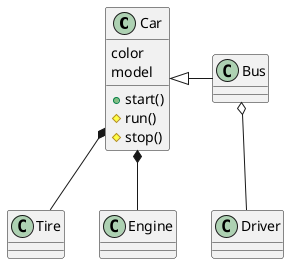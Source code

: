 @startuml

class Car {
  color
  model
  +start()
  #run()
  #stop()
}

Car <|- Bus
Car *-down- Tire
Car *-down- Engine
Bus o-down- Driver

@enduml
